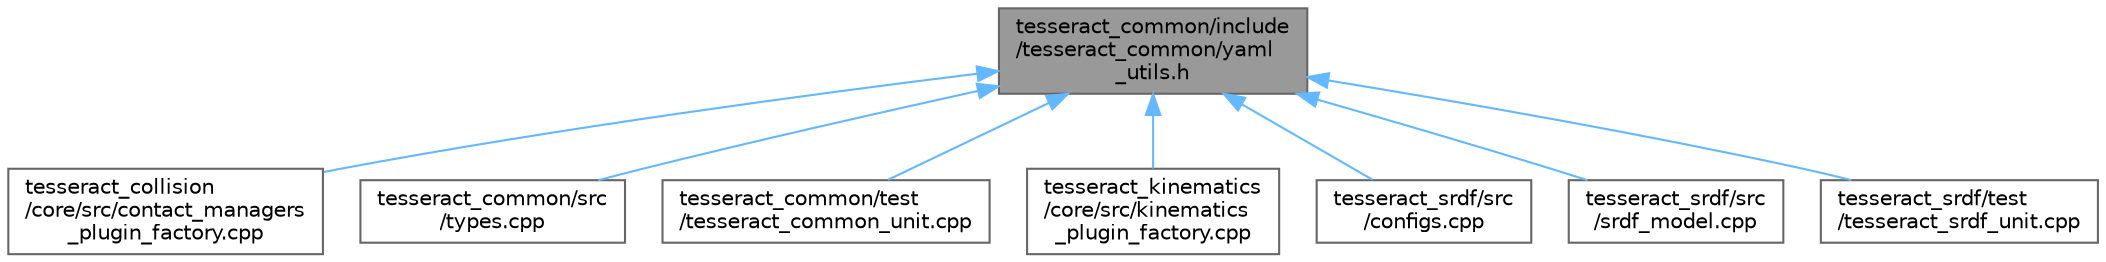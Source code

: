 digraph "tesseract_common/include/tesseract_common/yaml_utils.h"
{
 // LATEX_PDF_SIZE
  bgcolor="transparent";
  edge [fontname=Helvetica,fontsize=10,labelfontname=Helvetica,labelfontsize=10];
  node [fontname=Helvetica,fontsize=10,shape=box,height=0.2,width=0.4];
  Node1 [label="tesseract_common/include\l/tesseract_common/yaml\l_utils.h",height=0.2,width=0.4,color="gray40", fillcolor="grey60", style="filled", fontcolor="black",tooltip="YAML Type conversions."];
  Node1 -> Node2 [dir="back",color="steelblue1",style="solid"];
  Node2 [label="tesseract_collision\l/core/src/contact_managers\l_plugin_factory.cpp",height=0.2,width=0.4,color="grey40", fillcolor="white", style="filled",URL="$de/d9e/contact__managers__plugin__factory_8cpp.html",tooltip="Factory for loading contact managers as plugins."];
  Node1 -> Node3 [dir="back",color="steelblue1",style="solid"];
  Node3 [label="tesseract_common/src\l/types.cpp",height=0.2,width=0.4,color="grey40", fillcolor="white", style="filled",URL="$d8/d8c/tesseract__common_2src_2types_8cpp.html",tooltip="Common Tesseract Types."];
  Node1 -> Node4 [dir="back",color="steelblue1",style="solid"];
  Node4 [label="tesseract_common/test\l/tesseract_common_unit.cpp",height=0.2,width=0.4,color="grey40", fillcolor="white", style="filled",URL="$de/df1/tesseract__common__unit_8cpp.html",tooltip=" "];
  Node1 -> Node5 [dir="back",color="steelblue1",style="solid"];
  Node5 [label="tesseract_kinematics\l/core/src/kinematics\l_plugin_factory.cpp",height=0.2,width=0.4,color="grey40", fillcolor="white", style="filled",URL="$d6/d3d/kinematics__plugin__factory_8cpp.html",tooltip=" "];
  Node1 -> Node6 [dir="back",color="steelblue1",style="solid"];
  Node6 [label="tesseract_srdf/src\l/configs.cpp",height=0.2,width=0.4,color="grey40", fillcolor="white", style="filled",URL="$db/d1b/configs_8cpp.html",tooltip=" "];
  Node1 -> Node7 [dir="back",color="steelblue1",style="solid"];
  Node7 [label="tesseract_srdf/src\l/srdf_model.cpp",height=0.2,width=0.4,color="grey40", fillcolor="white", style="filled",URL="$d6/de2/srdf__model_8cpp.html",tooltip="Parse srdf xml."];
  Node1 -> Node8 [dir="back",color="steelblue1",style="solid"];
  Node8 [label="tesseract_srdf/test\l/tesseract_srdf_unit.cpp",height=0.2,width=0.4,color="grey40", fillcolor="white", style="filled",URL="$d3/d6b/tesseract__srdf__unit_8cpp.html",tooltip=" "];
}
